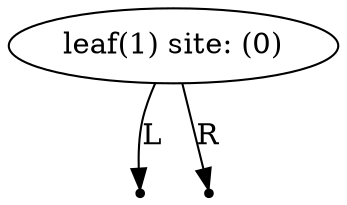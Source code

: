 digraph{
1266595226[label="leaf(1) site: (0)"];
nullptr_l_1266595226[shape=point];
1266595226 -> nullptr_l_1266595226[label="L"]
nullptr_r_1266595226[shape=point];
1266595226 -> nullptr_r_1266595226[label="R"]
}
